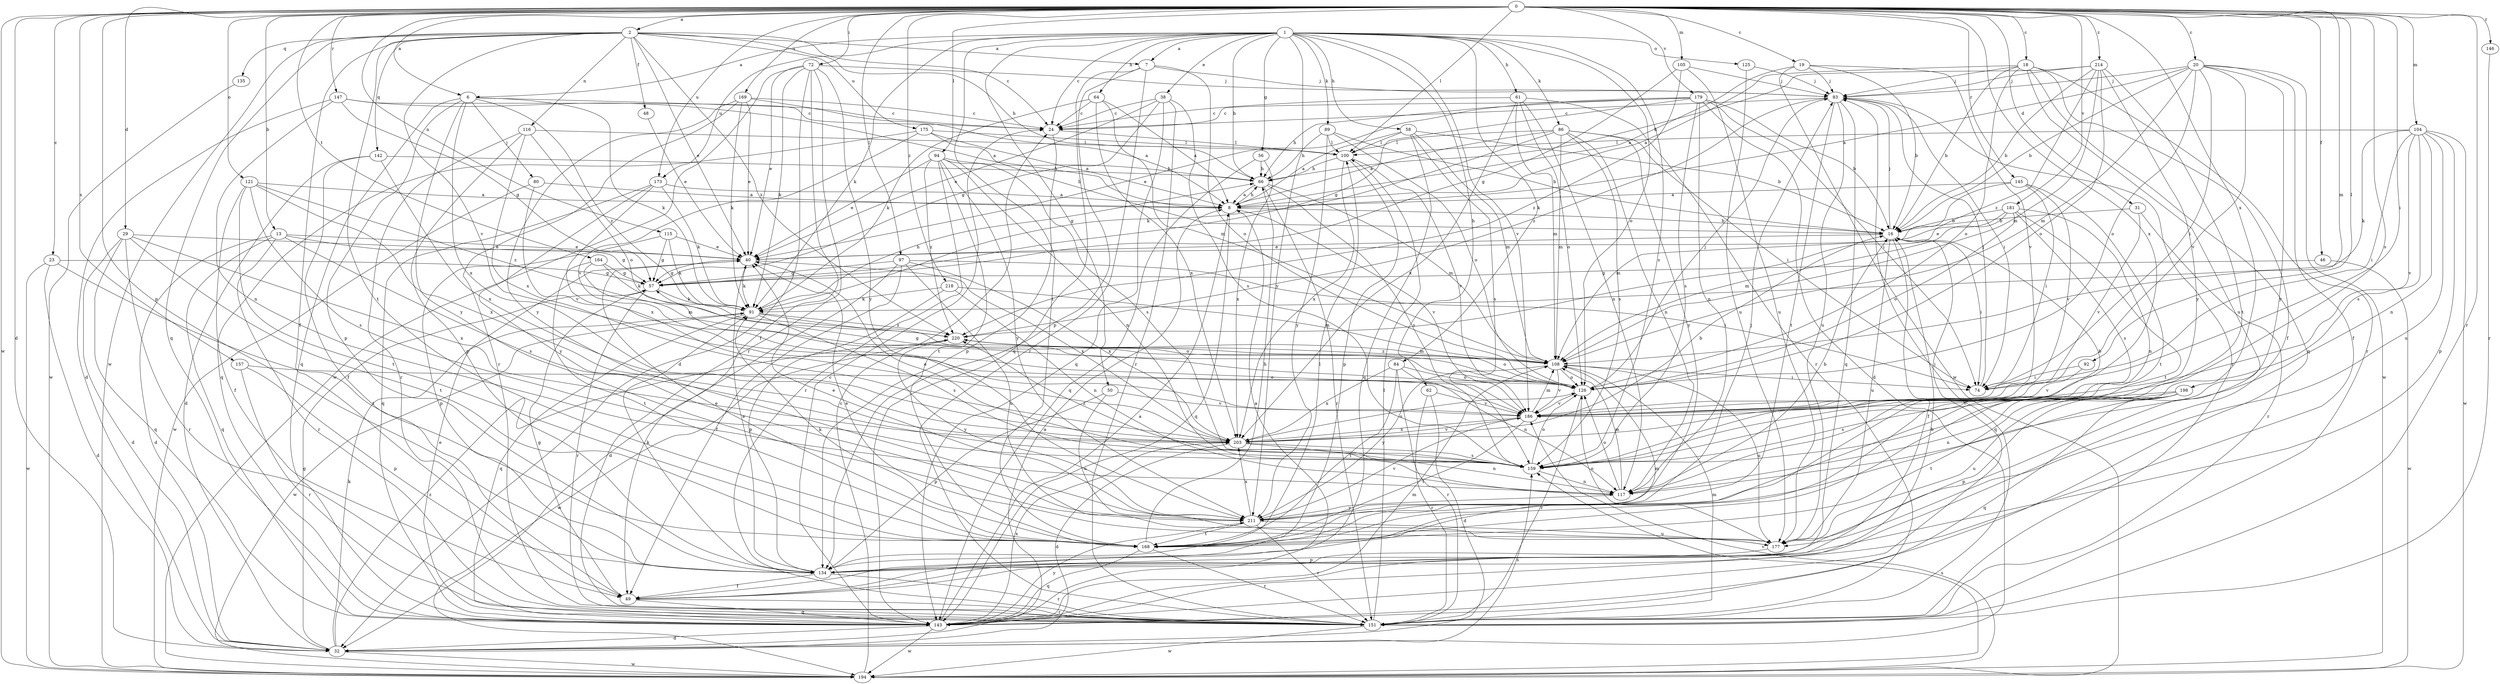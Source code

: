 strict digraph  {
0;
1;
2;
6;
7;
8;
13;
16;
18;
19;
20;
23;
24;
29;
31;
32;
38;
40;
46;
48;
49;
50;
56;
57;
58;
61;
62;
64;
66;
72;
74;
80;
83;
84;
86;
89;
91;
92;
94;
97;
100;
104;
105;
108;
115;
116;
117;
121;
125;
126;
134;
135;
142;
143;
145;
146;
147;
151;
157;
159;
164;
168;
169;
173;
175;
177;
179;
181;
186;
194;
198;
203;
211;
214;
218;
220;
0 -> 2  [label=a];
0 -> 6  [label=a];
0 -> 13  [label=b];
0 -> 18  [label=c];
0 -> 19  [label=c];
0 -> 20  [label=c];
0 -> 23  [label=c];
0 -> 29  [label=d];
0 -> 31  [label=d];
0 -> 32  [label=d];
0 -> 46  [label=f];
0 -> 72  [label=i];
0 -> 74  [label=i];
0 -> 92  [label=l];
0 -> 94  [label=l];
0 -> 97  [label=l];
0 -> 100  [label=l];
0 -> 104  [label=m];
0 -> 105  [label=m];
0 -> 108  [label=m];
0 -> 115  [label=n];
0 -> 121  [label=o];
0 -> 134  [label=p];
0 -> 145  [label=r];
0 -> 146  [label=r];
0 -> 147  [label=r];
0 -> 151  [label=r];
0 -> 157  [label=s];
0 -> 159  [label=s];
0 -> 164  [label=t];
0 -> 169  [label=u];
0 -> 173  [label=u];
0 -> 179  [label=v];
0 -> 181  [label=v];
0 -> 194  [label=w];
0 -> 198  [label=x];
0 -> 203  [label=x];
0 -> 214  [label=z];
0 -> 218  [label=z];
1 -> 6  [label=a];
1 -> 7  [label=a];
1 -> 24  [label=c];
1 -> 38  [label=e];
1 -> 50  [label=g];
1 -> 56  [label=g];
1 -> 58  [label=h];
1 -> 61  [label=h];
1 -> 62  [label=h];
1 -> 64  [label=h];
1 -> 66  [label=h];
1 -> 84  [label=k];
1 -> 86  [label=k];
1 -> 89  [label=k];
1 -> 91  [label=k];
1 -> 125  [label=o];
1 -> 126  [label=o];
1 -> 159  [label=s];
1 -> 168  [label=t];
1 -> 173  [label=u];
1 -> 186  [label=v];
1 -> 211  [label=y];
2 -> 7  [label=a];
2 -> 24  [label=c];
2 -> 40  [label=e];
2 -> 48  [label=f];
2 -> 49  [label=f];
2 -> 66  [label=h];
2 -> 116  [label=n];
2 -> 135  [label=q];
2 -> 142  [label=q];
2 -> 143  [label=q];
2 -> 168  [label=t];
2 -> 175  [label=u];
2 -> 186  [label=v];
2 -> 194  [label=w];
2 -> 220  [label=z];
6 -> 24  [label=c];
6 -> 80  [label=j];
6 -> 91  [label=k];
6 -> 134  [label=p];
6 -> 143  [label=q];
6 -> 203  [label=x];
6 -> 211  [label=y];
6 -> 220  [label=z];
7 -> 83  [label=j];
7 -> 126  [label=o];
7 -> 134  [label=p];
7 -> 143  [label=q];
7 -> 151  [label=r];
8 -> 16  [label=b];
8 -> 66  [label=h];
8 -> 143  [label=q];
8 -> 186  [label=v];
13 -> 32  [label=d];
13 -> 40  [label=e];
13 -> 57  [label=g];
13 -> 143  [label=q];
13 -> 151  [label=r];
13 -> 159  [label=s];
16 -> 40  [label=e];
16 -> 49  [label=f];
16 -> 74  [label=i];
16 -> 83  [label=j];
16 -> 143  [label=q];
16 -> 177  [label=u];
18 -> 8  [label=a];
18 -> 16  [label=b];
18 -> 49  [label=f];
18 -> 83  [label=j];
18 -> 126  [label=o];
18 -> 143  [label=q];
18 -> 151  [label=r];
18 -> 177  [label=u];
19 -> 8  [label=a];
19 -> 16  [label=b];
19 -> 83  [label=j];
19 -> 186  [label=v];
19 -> 194  [label=w];
20 -> 8  [label=a];
20 -> 16  [label=b];
20 -> 49  [label=f];
20 -> 74  [label=i];
20 -> 83  [label=j];
20 -> 108  [label=m];
20 -> 126  [label=o];
20 -> 186  [label=v];
20 -> 194  [label=w];
20 -> 211  [label=y];
23 -> 32  [label=d];
23 -> 57  [label=g];
23 -> 168  [label=t];
23 -> 194  [label=w];
24 -> 100  [label=l];
24 -> 134  [label=p];
29 -> 32  [label=d];
29 -> 40  [label=e];
29 -> 143  [label=q];
29 -> 151  [label=r];
29 -> 168  [label=t];
29 -> 203  [label=x];
31 -> 16  [label=b];
31 -> 151  [label=r];
31 -> 186  [label=v];
32 -> 8  [label=a];
32 -> 57  [label=g];
32 -> 91  [label=k];
32 -> 159  [label=s];
32 -> 194  [label=w];
32 -> 220  [label=z];
38 -> 24  [label=c];
38 -> 40  [label=e];
38 -> 57  [label=g];
38 -> 143  [label=q];
38 -> 151  [label=r];
38 -> 159  [label=s];
40 -> 57  [label=g];
40 -> 91  [label=k];
40 -> 203  [label=x];
46 -> 57  [label=g];
46 -> 194  [label=w];
48 -> 40  [label=e];
49 -> 8  [label=a];
49 -> 57  [label=g];
49 -> 143  [label=q];
49 -> 151  [label=r];
50 -> 134  [label=p];
50 -> 177  [label=u];
50 -> 186  [label=v];
56 -> 66  [label=h];
56 -> 143  [label=q];
56 -> 203  [label=x];
57 -> 91  [label=k];
57 -> 151  [label=r];
58 -> 8  [label=a];
58 -> 16  [label=b];
58 -> 100  [label=l];
58 -> 108  [label=m];
58 -> 143  [label=q];
58 -> 159  [label=s];
61 -> 24  [label=c];
61 -> 108  [label=m];
61 -> 117  [label=n];
61 -> 126  [label=o];
61 -> 151  [label=r];
61 -> 203  [label=x];
62 -> 32  [label=d];
62 -> 151  [label=r];
62 -> 186  [label=v];
64 -> 8  [label=a];
64 -> 24  [label=c];
64 -> 91  [label=k];
64 -> 108  [label=m];
64 -> 203  [label=x];
66 -> 8  [label=a];
66 -> 108  [label=m];
66 -> 151  [label=r];
66 -> 159  [label=s];
72 -> 32  [label=d];
72 -> 40  [label=e];
72 -> 49  [label=f];
72 -> 83  [label=j];
72 -> 91  [label=k];
72 -> 151  [label=r];
72 -> 194  [label=w];
72 -> 211  [label=y];
74 -> 83  [label=j];
80 -> 8  [label=a];
80 -> 186  [label=v];
80 -> 194  [label=w];
83 -> 24  [label=c];
83 -> 74  [label=i];
83 -> 143  [label=q];
83 -> 151  [label=r];
83 -> 168  [label=t];
83 -> 177  [label=u];
83 -> 220  [label=z];
84 -> 117  [label=n];
84 -> 126  [label=o];
84 -> 151  [label=r];
84 -> 168  [label=t];
84 -> 203  [label=x];
86 -> 8  [label=a];
86 -> 74  [label=i];
86 -> 91  [label=k];
86 -> 100  [label=l];
86 -> 108  [label=m];
86 -> 117  [label=n];
86 -> 159  [label=s];
86 -> 211  [label=y];
89 -> 16  [label=b];
89 -> 66  [label=h];
89 -> 100  [label=l];
89 -> 126  [label=o];
89 -> 211  [label=y];
91 -> 66  [label=h];
91 -> 126  [label=o];
91 -> 143  [label=q];
91 -> 159  [label=s];
91 -> 194  [label=w];
91 -> 220  [label=z];
92 -> 74  [label=i];
92 -> 186  [label=v];
94 -> 40  [label=e];
94 -> 66  [label=h];
94 -> 117  [label=n];
94 -> 151  [label=r];
94 -> 159  [label=s];
94 -> 168  [label=t];
94 -> 211  [label=y];
94 -> 220  [label=z];
97 -> 32  [label=d];
97 -> 49  [label=f];
97 -> 57  [label=g];
97 -> 74  [label=i];
97 -> 177  [label=u];
97 -> 203  [label=x];
100 -> 66  [label=h];
100 -> 134  [label=p];
100 -> 186  [label=v];
100 -> 203  [label=x];
104 -> 74  [label=i];
104 -> 91  [label=k];
104 -> 100  [label=l];
104 -> 117  [label=n];
104 -> 134  [label=p];
104 -> 159  [label=s];
104 -> 177  [label=u];
104 -> 186  [label=v];
104 -> 194  [label=w];
105 -> 57  [label=g];
105 -> 83  [label=j];
105 -> 177  [label=u];
105 -> 220  [label=z];
108 -> 74  [label=i];
108 -> 126  [label=o];
108 -> 177  [label=u];
108 -> 186  [label=v];
108 -> 211  [label=y];
108 -> 220  [label=z];
115 -> 40  [label=e];
115 -> 57  [label=g];
115 -> 91  [label=k];
115 -> 134  [label=p];
116 -> 100  [label=l];
116 -> 126  [label=o];
116 -> 134  [label=p];
116 -> 151  [label=r];
116 -> 203  [label=x];
117 -> 16  [label=b];
117 -> 108  [label=m];
117 -> 126  [label=o];
117 -> 211  [label=y];
121 -> 8  [label=a];
121 -> 49  [label=f];
121 -> 159  [label=s];
121 -> 168  [label=t];
121 -> 203  [label=x];
121 -> 220  [label=z];
125 -> 83  [label=j];
125 -> 177  [label=u];
126 -> 57  [label=g];
126 -> 83  [label=j];
126 -> 151  [label=r];
126 -> 186  [label=v];
134 -> 40  [label=e];
134 -> 49  [label=f];
134 -> 91  [label=k];
134 -> 100  [label=l];
134 -> 108  [label=m];
134 -> 151  [label=r];
135 -> 194  [label=w];
142 -> 32  [label=d];
142 -> 49  [label=f];
142 -> 66  [label=h];
142 -> 203  [label=x];
143 -> 8  [label=a];
143 -> 16  [label=b];
143 -> 24  [label=c];
143 -> 32  [label=d];
143 -> 40  [label=e];
143 -> 108  [label=m];
143 -> 194  [label=w];
143 -> 203  [label=x];
143 -> 211  [label=y];
145 -> 8  [label=a];
145 -> 74  [label=i];
145 -> 108  [label=m];
145 -> 168  [label=t];
145 -> 186  [label=v];
146 -> 151  [label=r];
147 -> 8  [label=a];
147 -> 24  [label=c];
147 -> 32  [label=d];
147 -> 57  [label=g];
147 -> 117  [label=n];
151 -> 83  [label=j];
151 -> 100  [label=l];
151 -> 108  [label=m];
151 -> 194  [label=w];
157 -> 126  [label=o];
157 -> 134  [label=p];
157 -> 151  [label=r];
159 -> 16  [label=b];
159 -> 40  [label=e];
159 -> 117  [label=n];
159 -> 126  [label=o];
159 -> 220  [label=z];
164 -> 57  [label=g];
164 -> 91  [label=k];
164 -> 108  [label=m];
164 -> 168  [label=t];
168 -> 40  [label=e];
168 -> 66  [label=h];
168 -> 83  [label=j];
168 -> 91  [label=k];
168 -> 143  [label=q];
168 -> 151  [label=r];
169 -> 8  [label=a];
169 -> 24  [label=c];
169 -> 40  [label=e];
169 -> 91  [label=k];
169 -> 151  [label=r];
169 -> 211  [label=y];
173 -> 8  [label=a];
173 -> 91  [label=k];
173 -> 143  [label=q];
173 -> 203  [label=x];
173 -> 211  [label=y];
175 -> 8  [label=a];
175 -> 16  [label=b];
175 -> 100  [label=l];
175 -> 143  [label=q];
175 -> 186  [label=v];
177 -> 40  [label=e];
177 -> 126  [label=o];
177 -> 134  [label=p];
179 -> 16  [label=b];
179 -> 24  [label=c];
179 -> 32  [label=d];
179 -> 40  [label=e];
179 -> 57  [label=g];
179 -> 66  [label=h];
179 -> 74  [label=i];
179 -> 117  [label=n];
179 -> 159  [label=s];
181 -> 16  [label=b];
181 -> 40  [label=e];
181 -> 108  [label=m];
181 -> 117  [label=n];
181 -> 126  [label=o];
181 -> 159  [label=s];
181 -> 168  [label=t];
186 -> 108  [label=m];
186 -> 168  [label=t];
186 -> 203  [label=x];
194 -> 24  [label=c];
194 -> 159  [label=s];
194 -> 186  [label=v];
198 -> 117  [label=n];
198 -> 134  [label=p];
198 -> 143  [label=q];
198 -> 159  [label=s];
198 -> 168  [label=t];
198 -> 177  [label=u];
198 -> 186  [label=v];
203 -> 16  [label=b];
203 -> 32  [label=d];
203 -> 117  [label=n];
203 -> 126  [label=o];
203 -> 159  [label=s];
203 -> 186  [label=v];
211 -> 40  [label=e];
211 -> 151  [label=r];
211 -> 168  [label=t];
211 -> 177  [label=u];
211 -> 186  [label=v];
211 -> 203  [label=x];
214 -> 16  [label=b];
214 -> 66  [label=h];
214 -> 83  [label=j];
214 -> 108  [label=m];
214 -> 126  [label=o];
214 -> 168  [label=t];
214 -> 211  [label=y];
214 -> 220  [label=z];
218 -> 91  [label=k];
218 -> 108  [label=m];
218 -> 117  [label=n];
218 -> 134  [label=p];
220 -> 108  [label=m];
220 -> 126  [label=o];
220 -> 194  [label=w];
220 -> 211  [label=y];
}
